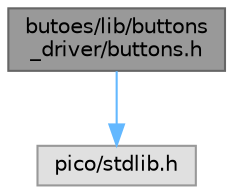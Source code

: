 digraph "butoes/lib/buttons_driver/buttons.h"
{
 // LATEX_PDF_SIZE
  bgcolor="transparent";
  edge [fontname=Helvetica,fontsize=10,labelfontname=Helvetica,labelfontsize=10];
  node [fontname=Helvetica,fontsize=10,shape=box,height=0.2,width=0.4];
  Node1 [id="Node000001",label="butoes/lib/buttons\l_driver/buttons.h",height=0.2,width=0.4,color="gray40", fillcolor="grey60", style="filled", fontcolor="black",tooltip="Interface do driver para botões."];
  Node1 -> Node2 [id="edge1_Node000001_Node000002",color="steelblue1",style="solid",tooltip=" "];
  Node2 [id="Node000002",label="pico/stdlib.h",height=0.2,width=0.4,color="grey60", fillcolor="#E0E0E0", style="filled",tooltip=" "];
}
